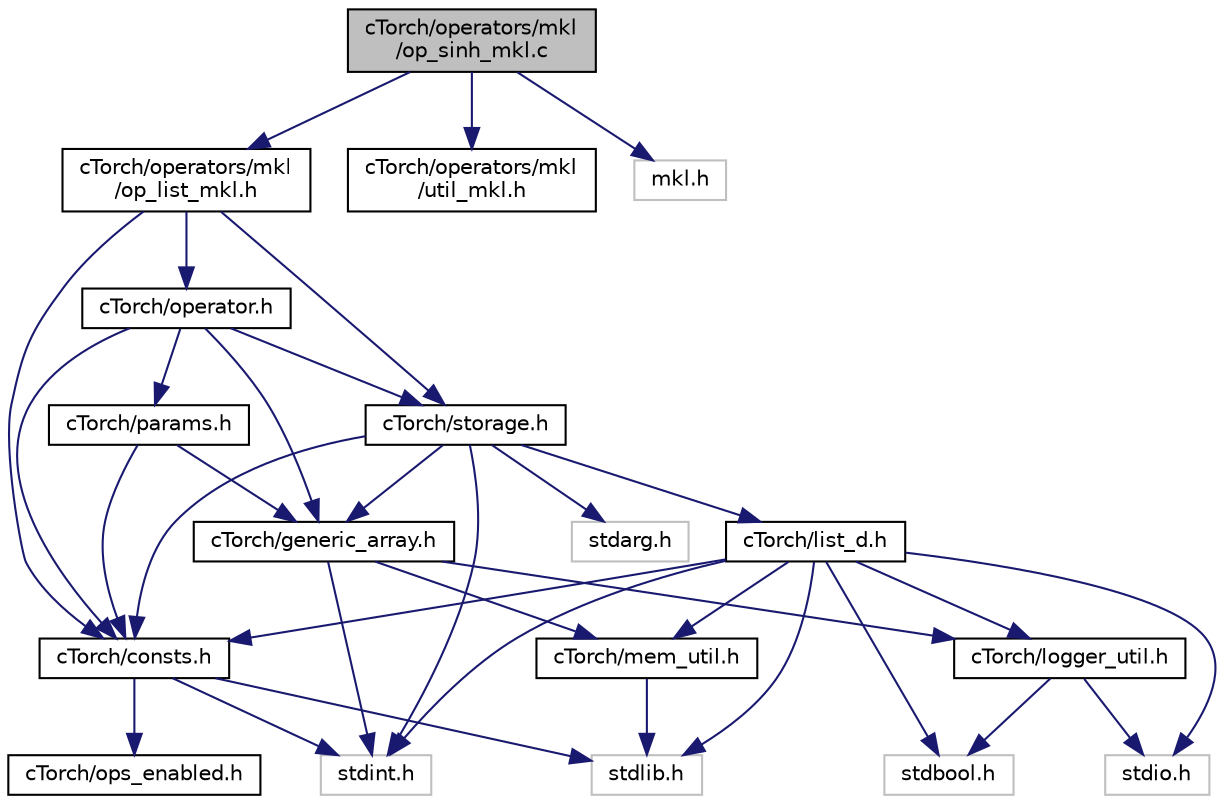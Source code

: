 digraph "cTorch/operators/mkl/op_sinh_mkl.c"
{
 // LATEX_PDF_SIZE
  edge [fontname="Helvetica",fontsize="10",labelfontname="Helvetica",labelfontsize="10"];
  node [fontname="Helvetica",fontsize="10",shape=record];
  Node1 [label="cTorch/operators/mkl\l/op_sinh_mkl.c",height=0.2,width=0.4,color="black", fillcolor="grey75", style="filled", fontcolor="black",tooltip=" "];
  Node1 -> Node2 [color="midnightblue",fontsize="10",style="solid"];
  Node2 [label="cTorch/operators/mkl\l/op_list_mkl.h",height=0.2,width=0.4,color="black", fillcolor="white", style="filled",URL="$op__list__mkl_8h.html",tooltip=" "];
  Node2 -> Node3 [color="midnightblue",fontsize="10",style="solid"];
  Node3 [label="cTorch/consts.h",height=0.2,width=0.4,color="black", fillcolor="white", style="filled",URL="$consts_8h.html",tooltip=" "];
  Node3 -> Node4 [color="midnightblue",fontsize="10",style="solid"];
  Node4 [label="cTorch/ops_enabled.h",height=0.2,width=0.4,color="black", fillcolor="white", style="filled",URL="$ops__enabled_8h.html",tooltip=" "];
  Node3 -> Node5 [color="midnightblue",fontsize="10",style="solid"];
  Node5 [label="stdint.h",height=0.2,width=0.4,color="grey75", fillcolor="white", style="filled",tooltip=" "];
  Node3 -> Node6 [color="midnightblue",fontsize="10",style="solid"];
  Node6 [label="stdlib.h",height=0.2,width=0.4,color="grey75", fillcolor="white", style="filled",tooltip=" "];
  Node2 -> Node7 [color="midnightblue",fontsize="10",style="solid"];
  Node7 [label="cTorch/operator.h",height=0.2,width=0.4,color="black", fillcolor="white", style="filled",URL="$operator_8h.html",tooltip=" "];
  Node7 -> Node3 [color="midnightblue",fontsize="10",style="solid"];
  Node7 -> Node8 [color="midnightblue",fontsize="10",style="solid"];
  Node8 [label="cTorch/generic_array.h",height=0.2,width=0.4,color="black", fillcolor="white", style="filled",URL="$generic__array_8h.html",tooltip=" "];
  Node8 -> Node9 [color="midnightblue",fontsize="10",style="solid"];
  Node9 [label="cTorch/logger_util.h",height=0.2,width=0.4,color="black", fillcolor="white", style="filled",URL="$logger__util_8h.html",tooltip=" "];
  Node9 -> Node10 [color="midnightblue",fontsize="10",style="solid"];
  Node10 [label="stdbool.h",height=0.2,width=0.4,color="grey75", fillcolor="white", style="filled",tooltip=" "];
  Node9 -> Node11 [color="midnightblue",fontsize="10",style="solid"];
  Node11 [label="stdio.h",height=0.2,width=0.4,color="grey75", fillcolor="white", style="filled",tooltip=" "];
  Node8 -> Node12 [color="midnightblue",fontsize="10",style="solid"];
  Node12 [label="cTorch/mem_util.h",height=0.2,width=0.4,color="black", fillcolor="white", style="filled",URL="$mem__util_8h.html",tooltip=" "];
  Node12 -> Node6 [color="midnightblue",fontsize="10",style="solid"];
  Node8 -> Node5 [color="midnightblue",fontsize="10",style="solid"];
  Node7 -> Node13 [color="midnightblue",fontsize="10",style="solid"];
  Node13 [label="cTorch/params.h",height=0.2,width=0.4,color="black", fillcolor="white", style="filled",URL="$params_8h.html",tooltip=" "];
  Node13 -> Node3 [color="midnightblue",fontsize="10",style="solid"];
  Node13 -> Node8 [color="midnightblue",fontsize="10",style="solid"];
  Node7 -> Node14 [color="midnightblue",fontsize="10",style="solid"];
  Node14 [label="cTorch/storage.h",height=0.2,width=0.4,color="black", fillcolor="white", style="filled",URL="$storage_8h.html",tooltip=" "];
  Node14 -> Node15 [color="midnightblue",fontsize="10",style="solid"];
  Node15 [label="stdarg.h",height=0.2,width=0.4,color="grey75", fillcolor="white", style="filled",tooltip=" "];
  Node14 -> Node5 [color="midnightblue",fontsize="10",style="solid"];
  Node14 -> Node3 [color="midnightblue",fontsize="10",style="solid"];
  Node14 -> Node8 [color="midnightblue",fontsize="10",style="solid"];
  Node14 -> Node16 [color="midnightblue",fontsize="10",style="solid"];
  Node16 [label="cTorch/list_d.h",height=0.2,width=0.4,color="black", fillcolor="white", style="filled",URL="$list__d_8h.html",tooltip=" "];
  Node16 -> Node3 [color="midnightblue",fontsize="10",style="solid"];
  Node16 -> Node9 [color="midnightblue",fontsize="10",style="solid"];
  Node16 -> Node12 [color="midnightblue",fontsize="10",style="solid"];
  Node16 -> Node10 [color="midnightblue",fontsize="10",style="solid"];
  Node16 -> Node5 [color="midnightblue",fontsize="10",style="solid"];
  Node16 -> Node11 [color="midnightblue",fontsize="10",style="solid"];
  Node16 -> Node6 [color="midnightblue",fontsize="10",style="solid"];
  Node2 -> Node14 [color="midnightblue",fontsize="10",style="solid"];
  Node1 -> Node17 [color="midnightblue",fontsize="10",style="solid"];
  Node17 [label="cTorch/operators/mkl\l/util_mkl.h",height=0.2,width=0.4,color="black", fillcolor="white", style="filled",URL="$util__mkl_8h.html",tooltip=" "];
  Node1 -> Node18 [color="midnightblue",fontsize="10",style="solid"];
  Node18 [label="mkl.h",height=0.2,width=0.4,color="grey75", fillcolor="white", style="filled",tooltip=" "];
}
